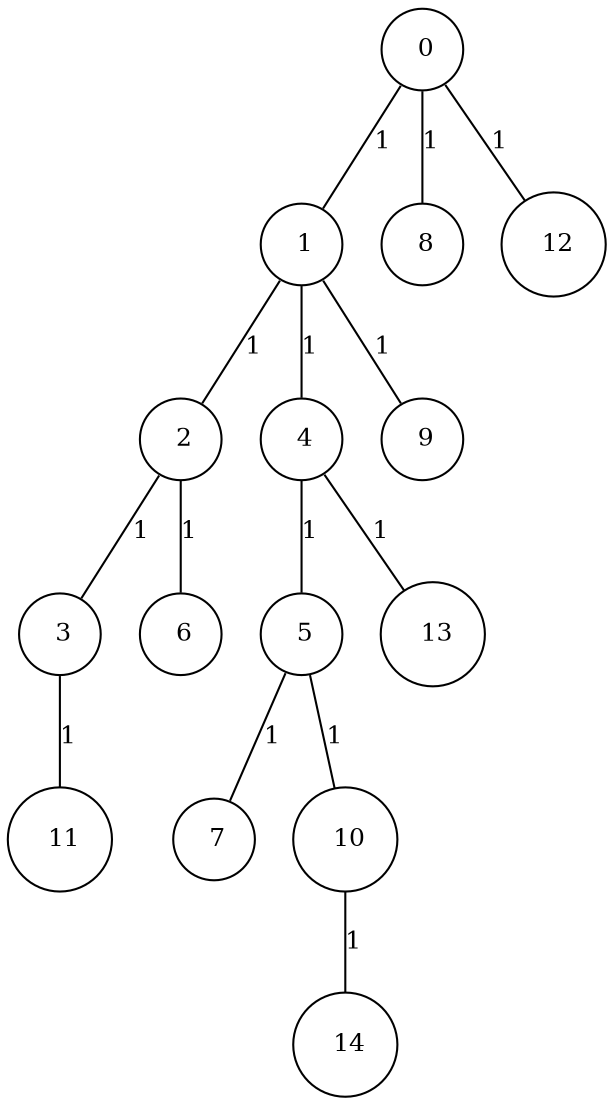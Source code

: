 graph G {
size="8.5,11;"
ratio = "expand;"
fixedsize="true;"
overlap="scale;"
node[shape=circle,width=.12,hight=.12,fontsize=12]
edge[fontsize=12]

0[label=" 0" color=black, pos="2.426271,0.80650327!"];
1[label=" 1" color=black, pos="2.7414602,2.6994629!"];
2[label=" 2" color=black, pos="0.019213952,1.3295892!"];
3[label=" 3" color=black, pos="0.12166398,0.31733196!"];
4[label=" 4" color=black, pos="0.20449835,0.34040227!"];
5[label=" 5" color=black, pos="1.9347426,1.670875!"];
6[label=" 6" color=black, pos="1.3930238,1.4181498!"];
7[label=" 7" color=black, pos="1.5971904,0.19047003!"];
8[label=" 8" color=black, pos="2.708694,1.2652611!"];
9[label=" 9" color=black, pos="1.3289959,2.6876008!"];
10[label=" 10" color=black, pos="0.99905765,2.4842613!"];
11[label=" 11" color=black, pos="2.5495515,2.250574!"];
12[label=" 12" color=black, pos="0.30757735,0.78171005!"];
13[label=" 13" color=black, pos="1.4845378,2.7824865!"];
14[label=" 14" color=black, pos="1.89016,2.6204744!"];
0--1[label="1"]
0--8[label="1"]
0--12[label="1"]
1--2[label="1"]
1--4[label="1"]
1--9[label="1"]
2--3[label="1"]
2--6[label="1"]
3--11[label="1"]
4--5[label="1"]
4--13[label="1"]
5--7[label="1"]
5--10[label="1"]
10--14[label="1"]

}
